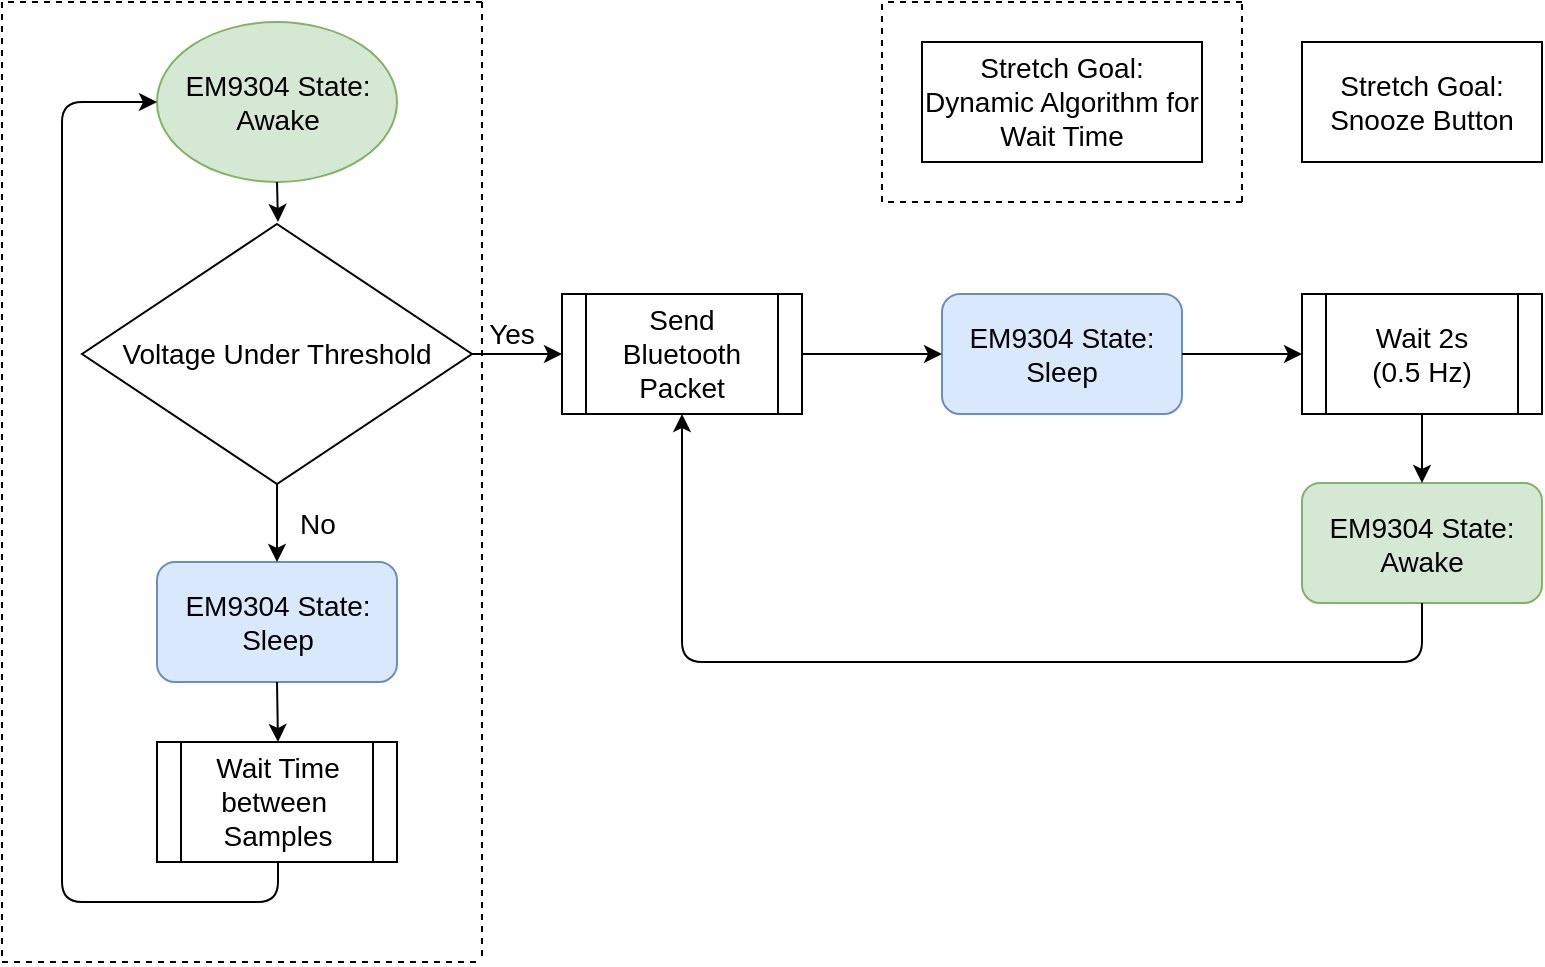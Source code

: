 <mxfile version="11.2.4" type="device" pages="1"><diagram id="eBGd4WMITXHGaV4TM3F1" name="Page-1"><mxGraphModel dx="1550" dy="832" grid="1" gridSize="10" guides="1" tooltips="1" connect="1" arrows="1" fold="1" page="1" pageScale="1" pageWidth="850" pageHeight="1100" math="0" shadow="0"><root><mxCell id="0"/><mxCell id="1" parent="0"/><mxCell id="MdWWLjONh26Xu3ESetD_-3" value="&lt;font style=&quot;font-size: 14px&quot;&gt;EM9304 State: Sleep&lt;/font&gt;" style="rounded=1;whiteSpace=wrap;html=1;fillColor=#dae8fc;strokeColor=#6c8ebf;" parent="1" vertex="1"><mxGeometry x="510" y="226" width="120" height="60" as="geometry"/></mxCell><mxCell id="MdWWLjONh26Xu3ESetD_-5" value="&lt;font style=&quot;font-size: 14px&quot;&gt;EM9304 State: Awake&lt;/font&gt;" style="rounded=1;whiteSpace=wrap;html=1;fillColor=#d5e8d4;strokeColor=#82b366;" parent="1" vertex="1"><mxGeometry x="690" y="320.5" width="120" height="60" as="geometry"/></mxCell><mxCell id="MdWWLjONh26Xu3ESetD_-6" value="&lt;font style=&quot;font-size: 14px&quot;&gt;Voltage Under Threshold&lt;/font&gt;" style="rhombus;whiteSpace=wrap;html=1;" parent="1" vertex="1"><mxGeometry x="80" y="191" width="195" height="130" as="geometry"/></mxCell><mxCell id="MdWWLjONh26Xu3ESetD_-7" value="&lt;font style=&quot;font-size: 14px&quot;&gt;EM9304 State: Awake&lt;/font&gt;" style="ellipse;whiteSpace=wrap;html=1;fillColor=#d5e8d4;strokeColor=#82b366;" parent="1" vertex="1"><mxGeometry x="117.5" y="90" width="120" height="80" as="geometry"/></mxCell><mxCell id="MdWWLjONh26Xu3ESetD_-9" value="" style="endArrow=classic;html=1;exitX=1;exitY=0.5;exitDx=0;exitDy=0;entryX=0;entryY=0.5;entryDx=0;entryDy=0;entryPerimeter=0;" parent="1" source="MdWWLjONh26Xu3ESetD_-6" target="MdWWLjONh26Xu3ESetD_-29" edge="1"><mxGeometry width="50" height="50" relative="1" as="geometry"><mxPoint x="95" y="470.5" as="sourcePoint"/><mxPoint x="325" y="256" as="targetPoint"/></mxGeometry></mxCell><mxCell id="MdWWLjONh26Xu3ESetD_-12" value="" style="endArrow=classic;html=1;" parent="1" source="MdWWLjONh26Xu3ESetD_-29" target="MdWWLjONh26Xu3ESetD_-3" edge="1"><mxGeometry width="50" height="50" relative="1" as="geometry"><mxPoint x="443" y="220" as="sourcePoint"/><mxPoint x="105" y="305" as="targetPoint"/></mxGeometry></mxCell><mxCell id="MdWWLjONh26Xu3ESetD_-13" value="" style="endArrow=classic;html=1;" parent="1" source="MdWWLjONh26Xu3ESetD_-3" edge="1" target="MdWWLjONh26Xu3ESetD_-28"><mxGeometry width="50" height="50" relative="1" as="geometry"><mxPoint x="55" y="355" as="sourcePoint"/><mxPoint x="575" y="225" as="targetPoint"/></mxGeometry></mxCell><mxCell id="MdWWLjONh26Xu3ESetD_-14" value="" style="endArrow=classic;html=1;exitX=0.5;exitY=1;exitDx=0;exitDy=0;entryX=0.5;entryY=1;entryDx=0;entryDy=0;" parent="1" source="MdWWLjONh26Xu3ESetD_-5" target="MdWWLjONh26Xu3ESetD_-29" edge="1"><mxGeometry width="50" height="50" relative="1" as="geometry"><mxPoint x="55" y="355" as="sourcePoint"/><mxPoint x="385" y="285" as="targetPoint"/><Array as="points"><mxPoint x="750" y="410"/><mxPoint x="380" y="410"/></Array></mxGeometry></mxCell><mxCell id="MdWWLjONh26Xu3ESetD_-15" value="" style="endArrow=classic;html=1;" parent="1" source="MdWWLjONh26Xu3ESetD_-28" target="MdWWLjONh26Xu3ESetD_-5" edge="1"><mxGeometry width="50" height="50" relative="1" as="geometry"><mxPoint x="633" y="231" as="sourcePoint"/><mxPoint x="105" y="375" as="targetPoint"/></mxGeometry></mxCell><mxCell id="MdWWLjONh26Xu3ESetD_-16" value="&lt;font style=&quot;font-size: 14px&quot;&gt;Yes&lt;/font&gt;" style="text;html=1;strokeColor=none;fillColor=none;align=center;verticalAlign=middle;whiteSpace=wrap;rounded=0;" parent="1" vertex="1"><mxGeometry x="275" y="236" width="40" height="20" as="geometry"/></mxCell><mxCell id="MdWWLjONh26Xu3ESetD_-17" value="&lt;font style=&quot;font-size: 14px&quot;&gt;No&lt;/font&gt;" style="text;html=1;strokeColor=none;fillColor=none;align=center;verticalAlign=middle;whiteSpace=wrap;rounded=0;" parent="1" vertex="1"><mxGeometry x="177.5" y="330.5" width="40" height="20" as="geometry"/></mxCell><mxCell id="MdWWLjONh26Xu3ESetD_-18" value="&lt;font style=&quot;font-size: 14px&quot;&gt;EM9304 State: Sleep&lt;/font&gt;" style="rounded=1;whiteSpace=wrap;html=1;fillColor=#dae8fc;strokeColor=#6c8ebf;" parent="1" vertex="1"><mxGeometry x="117.5" y="360" width="120" height="60" as="geometry"/></mxCell><mxCell id="MdWWLjONh26Xu3ESetD_-20" value="" style="endArrow=classic;html=1;exitX=0.5;exitY=1;exitDx=0;exitDy=0;" parent="1" source="MdWWLjONh26Xu3ESetD_-6" target="MdWWLjONh26Xu3ESetD_-18" edge="1"><mxGeometry width="50" height="50" relative="1" as="geometry"><mxPoint x="100" y="520" as="sourcePoint"/><mxPoint x="150" y="470" as="targetPoint"/></mxGeometry></mxCell><mxCell id="MdWWLjONh26Xu3ESetD_-22" value="" style="endArrow=classic;html=1;exitX=0.5;exitY=1;exitDx=0;exitDy=0;entryX=0.5;entryY=0;entryDx=0;entryDy=0;" parent="1" source="MdWWLjONh26Xu3ESetD_-18" edge="1"><mxGeometry width="50" height="50" relative="1" as="geometry"><mxPoint x="100" y="610" as="sourcePoint"/><mxPoint x="178" y="450" as="targetPoint"/></mxGeometry></mxCell><mxCell id="MdWWLjONh26Xu3ESetD_-23" value="" style="endArrow=classic;html=1;exitX=0.5;exitY=1;exitDx=0;exitDy=0;entryX=0;entryY=0.5;entryDx=0;entryDy=0;" parent="1" target="MdWWLjONh26Xu3ESetD_-7" edge="1"><mxGeometry width="50" height="50" relative="1" as="geometry"><mxPoint x="178" y="510" as="sourcePoint"/><mxPoint x="90" y="120" as="targetPoint"/><Array as="points"><mxPoint x="178" y="530"/><mxPoint x="70" y="530"/><mxPoint x="70" y="130"/></Array></mxGeometry></mxCell><mxCell id="MdWWLjONh26Xu3ESetD_-26" value="" style="endArrow=classic;html=1;exitX=0.5;exitY=1;exitDx=0;exitDy=0;" parent="1" source="MdWWLjONh26Xu3ESetD_-7" edge="1"><mxGeometry width="50" height="50" relative="1" as="geometry"><mxPoint x="50" y="690" as="sourcePoint"/><mxPoint x="178" y="190" as="targetPoint"/></mxGeometry></mxCell><mxCell id="MdWWLjONh26Xu3ESetD_-28" value="&lt;div&gt;&lt;font style=&quot;font-size: 14px&quot;&gt;Wait 2s&lt;/font&gt;&lt;/div&gt;&lt;div&gt;&lt;font style=&quot;font-size: 14px&quot;&gt;(0.5 Hz)&lt;/font&gt;&lt;/div&gt;" style="shape=process;whiteSpace=wrap;html=1;backgroundOutline=1;" parent="1" vertex="1"><mxGeometry x="690" y="226" width="120" height="60" as="geometry"/></mxCell><mxCell id="MdWWLjONh26Xu3ESetD_-29" value="&lt;font style=&quot;font-size: 14px&quot;&gt;Send Bluetooth Packet&lt;/font&gt;" style="shape=process;whiteSpace=wrap;html=1;backgroundOutline=1;" parent="1" vertex="1"><mxGeometry x="320" y="226" width="120" height="60" as="geometry"/></mxCell><mxCell id="MdWWLjONh26Xu3ESetD_-31" value="&lt;font style=&quot;font-size: 14px&quot;&gt;Wait Time between&amp;nbsp; Samples&lt;/font&gt;" style="shape=process;whiteSpace=wrap;html=1;backgroundOutline=1;" parent="1" vertex="1"><mxGeometry x="117.5" y="450" width="120" height="60" as="geometry"/></mxCell><mxCell id="MdWWLjONh26Xu3ESetD_-33" value="&lt;font style=&quot;font-size: 14px&quot;&gt;Stretch Goal: Dynamic Algorithm for Wait Time&lt;/font&gt;" style="rounded=0;whiteSpace=wrap;html=1;" parent="1" vertex="1"><mxGeometry x="500" y="100" width="140" height="60" as="geometry"/></mxCell><mxCell id="FP52YQasuhJ53XjHMngq-5" value="&lt;div&gt;&lt;font style=&quot;font-size: 14px&quot;&gt;&lt;font style=&quot;font-size: 14px&quot;&gt;Stretch Goal: Snooze Button&lt;/font&gt;&lt;br&gt;&lt;/font&gt;&lt;/div&gt;" style="rounded=0;whiteSpace=wrap;html=1;" vertex="1" parent="1"><mxGeometry x="690" y="100" width="120" height="60" as="geometry"/></mxCell><mxCell id="FP52YQasuhJ53XjHMngq-6" value="" style="endArrow=none;dashed=1;html=1;" edge="1" parent="1"><mxGeometry width="50" height="50" relative="1" as="geometry"><mxPoint x="40" y="560" as="sourcePoint"/><mxPoint x="280" y="560" as="targetPoint"/></mxGeometry></mxCell><mxCell id="FP52YQasuhJ53XjHMngq-7" value="" style="endArrow=none;dashed=1;html=1;" edge="1" parent="1"><mxGeometry width="50" height="50" relative="1" as="geometry"><mxPoint x="40" y="80" as="sourcePoint"/><mxPoint x="40" y="560" as="targetPoint"/></mxGeometry></mxCell><mxCell id="FP52YQasuhJ53XjHMngq-8" value="" style="endArrow=none;dashed=1;html=1;" edge="1" parent="1"><mxGeometry width="50" height="50" relative="1" as="geometry"><mxPoint x="280" y="80" as="sourcePoint"/><mxPoint x="40" y="80" as="targetPoint"/></mxGeometry></mxCell><mxCell id="FP52YQasuhJ53XjHMngq-9" value="" style="endArrow=none;dashed=1;html=1;" edge="1" parent="1"><mxGeometry width="50" height="50" relative="1" as="geometry"><mxPoint x="280" y="80" as="sourcePoint"/><mxPoint x="280" y="560" as="targetPoint"/></mxGeometry></mxCell><mxCell id="FP52YQasuhJ53XjHMngq-10" value="" style="endArrow=none;dashed=1;html=1;" edge="1" parent="1"><mxGeometry width="50" height="50" relative="1" as="geometry"><mxPoint x="480" y="180" as="sourcePoint"/><mxPoint x="480" y="80" as="targetPoint"/></mxGeometry></mxCell><mxCell id="FP52YQasuhJ53XjHMngq-11" value="" style="endArrow=none;dashed=1;html=1;" edge="1" parent="1"><mxGeometry width="50" height="50" relative="1" as="geometry"><mxPoint x="660" y="80" as="sourcePoint"/><mxPoint x="480" y="80" as="targetPoint"/></mxGeometry></mxCell><mxCell id="FP52YQasuhJ53XjHMngq-12" value="" style="endArrow=none;dashed=1;html=1;" edge="1" parent="1"><mxGeometry width="50" height="50" relative="1" as="geometry"><mxPoint x="660" y="180" as="sourcePoint"/><mxPoint x="660" y="80" as="targetPoint"/></mxGeometry></mxCell><mxCell id="FP52YQasuhJ53XjHMngq-13" value="" style="endArrow=none;dashed=1;html=1;" edge="1" parent="1"><mxGeometry width="50" height="50" relative="1" as="geometry"><mxPoint x="660" y="180" as="sourcePoint"/><mxPoint x="480" y="180" as="targetPoint"/></mxGeometry></mxCell></root></mxGraphModel></diagram></mxfile>